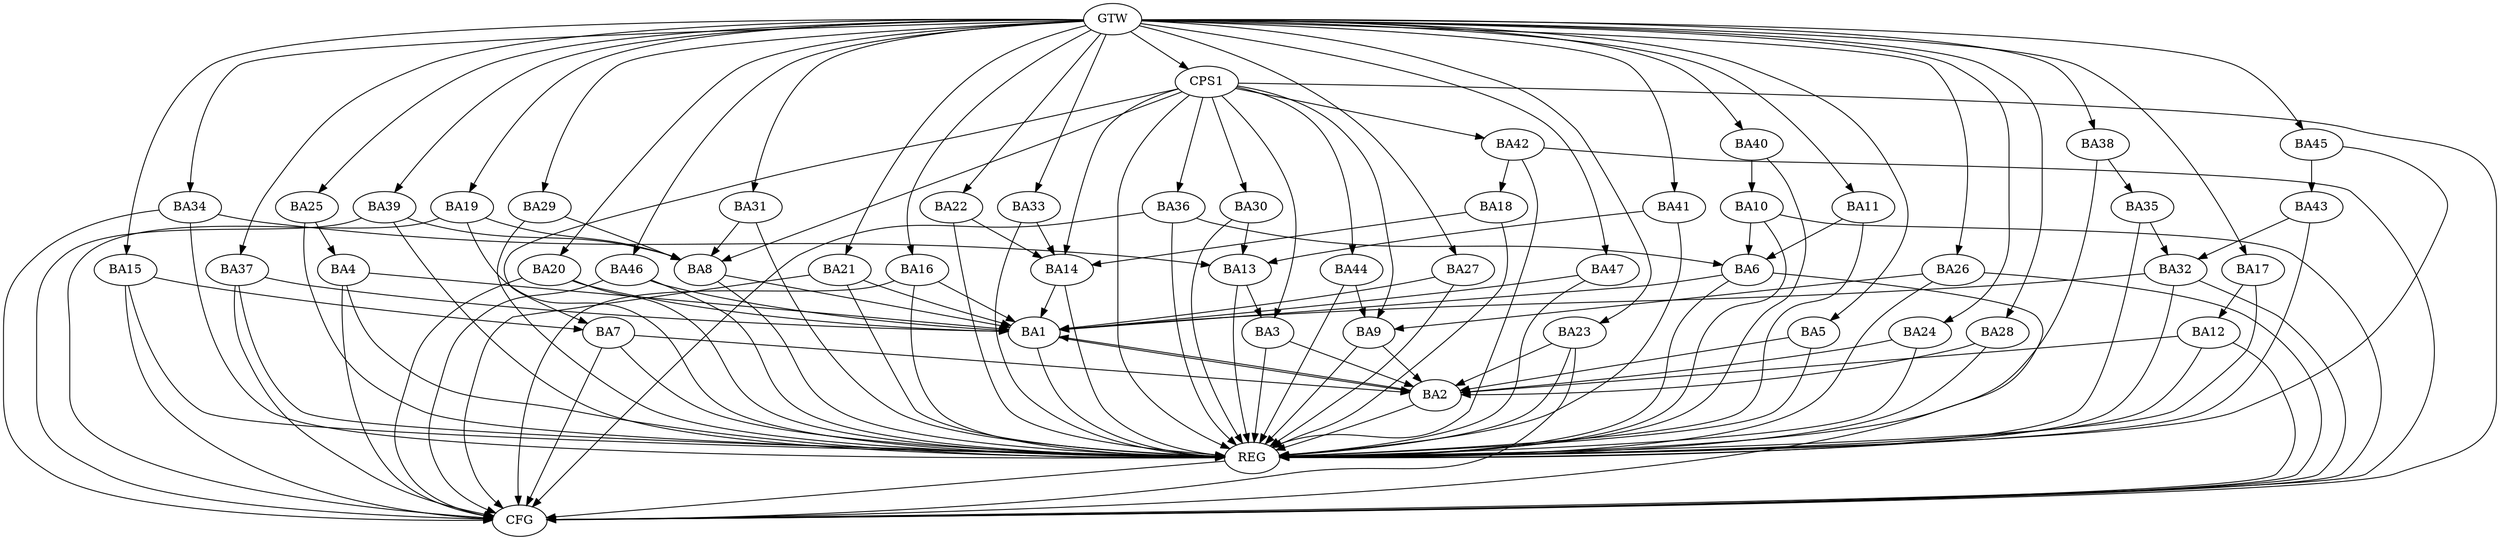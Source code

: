 strict digraph G {
  BA1 [ label="BA1" ];
  BA2 [ label="BA2" ];
  BA3 [ label="BA3" ];
  BA4 [ label="BA4" ];
  BA5 [ label="BA5" ];
  BA6 [ label="BA6" ];
  BA7 [ label="BA7" ];
  BA8 [ label="BA8" ];
  BA9 [ label="BA9" ];
  BA10 [ label="BA10" ];
  BA11 [ label="BA11" ];
  BA12 [ label="BA12" ];
  BA13 [ label="BA13" ];
  BA14 [ label="BA14" ];
  BA15 [ label="BA15" ];
  BA16 [ label="BA16" ];
  BA17 [ label="BA17" ];
  BA18 [ label="BA18" ];
  BA19 [ label="BA19" ];
  BA20 [ label="BA20" ];
  BA21 [ label="BA21" ];
  BA22 [ label="BA22" ];
  BA23 [ label="BA23" ];
  BA24 [ label="BA24" ];
  BA25 [ label="BA25" ];
  BA26 [ label="BA26" ];
  BA27 [ label="BA27" ];
  BA28 [ label="BA28" ];
  BA29 [ label="BA29" ];
  BA30 [ label="BA30" ];
  BA31 [ label="BA31" ];
  BA32 [ label="BA32" ];
  BA33 [ label="BA33" ];
  BA34 [ label="BA34" ];
  BA35 [ label="BA35" ];
  BA36 [ label="BA36" ];
  BA37 [ label="BA37" ];
  BA38 [ label="BA38" ];
  BA39 [ label="BA39" ];
  BA40 [ label="BA40" ];
  BA41 [ label="BA41" ];
  BA42 [ label="BA42" ];
  BA43 [ label="BA43" ];
  BA44 [ label="BA44" ];
  BA45 [ label="BA45" ];
  BA46 [ label="BA46" ];
  BA47 [ label="BA47" ];
  CPS1 [ label="CPS1" ];
  GTW [ label="GTW" ];
  REG [ label="REG" ];
  CFG [ label="CFG" ];
  BA1 -> BA2;
  BA2 -> BA1;
  BA3 -> BA2;
  BA4 -> BA1;
  BA5 -> BA2;
  BA6 -> BA1;
  BA7 -> BA2;
  BA8 -> BA1;
  BA9 -> BA2;
  BA10 -> BA6;
  BA11 -> BA6;
  BA12 -> BA2;
  BA13 -> BA3;
  BA14 -> BA1;
  BA15 -> BA7;
  BA16 -> BA1;
  BA17 -> BA12;
  BA18 -> BA14;
  BA19 -> BA8;
  BA20 -> BA1;
  BA21 -> BA1;
  BA22 -> BA14;
  BA23 -> BA2;
  BA24 -> BA2;
  BA25 -> BA4;
  BA26 -> BA9;
  BA27 -> BA1;
  BA28 -> BA2;
  BA29 -> BA8;
  BA30 -> BA13;
  BA31 -> BA8;
  BA32 -> BA1;
  BA33 -> BA14;
  BA34 -> BA13;
  BA35 -> BA32;
  BA36 -> BA6;
  BA37 -> BA1;
  BA38 -> BA35;
  BA39 -> BA8;
  BA40 -> BA10;
  BA41 -> BA13;
  BA42 -> BA18;
  BA43 -> BA32;
  BA44 -> BA9;
  BA45 -> BA43;
  BA46 -> BA1;
  BA47 -> BA1;
  CPS1 -> BA9;
  CPS1 -> BA8;
  CPS1 -> BA42;
  CPS1 -> BA3;
  CPS1 -> BA30;
  CPS1 -> BA7;
  CPS1 -> BA14;
  CPS1 -> BA36;
  CPS1 -> BA44;
  GTW -> BA5;
  GTW -> BA11;
  GTW -> BA15;
  GTW -> BA16;
  GTW -> BA17;
  GTW -> BA19;
  GTW -> BA20;
  GTW -> BA21;
  GTW -> BA22;
  GTW -> BA23;
  GTW -> BA24;
  GTW -> BA25;
  GTW -> BA26;
  GTW -> BA27;
  GTW -> BA28;
  GTW -> BA29;
  GTW -> BA31;
  GTW -> BA33;
  GTW -> BA34;
  GTW -> BA37;
  GTW -> BA38;
  GTW -> BA39;
  GTW -> BA40;
  GTW -> BA41;
  GTW -> BA45;
  GTW -> BA46;
  GTW -> BA47;
  GTW -> CPS1;
  BA1 -> REG;
  BA2 -> REG;
  BA3 -> REG;
  BA4 -> REG;
  BA5 -> REG;
  BA6 -> REG;
  BA7 -> REG;
  BA8 -> REG;
  BA9 -> REG;
  BA10 -> REG;
  BA11 -> REG;
  BA12 -> REG;
  BA13 -> REG;
  BA14 -> REG;
  BA15 -> REG;
  BA16 -> REG;
  BA17 -> REG;
  BA18 -> REG;
  BA19 -> REG;
  BA20 -> REG;
  BA21 -> REG;
  BA22 -> REG;
  BA23 -> REG;
  BA24 -> REG;
  BA25 -> REG;
  BA26 -> REG;
  BA27 -> REG;
  BA28 -> REG;
  BA29 -> REG;
  BA30 -> REG;
  BA31 -> REG;
  BA32 -> REG;
  BA33 -> REG;
  BA34 -> REG;
  BA35 -> REG;
  BA36 -> REG;
  BA37 -> REG;
  BA38 -> REG;
  BA39 -> REG;
  BA40 -> REG;
  BA41 -> REG;
  BA42 -> REG;
  BA43 -> REG;
  BA44 -> REG;
  BA45 -> REG;
  BA46 -> REG;
  BA47 -> REG;
  CPS1 -> REG;
  BA21 -> CFG;
  BA16 -> CFG;
  BA32 -> CFG;
  BA37 -> CFG;
  BA6 -> CFG;
  BA39 -> CFG;
  BA23 -> CFG;
  BA34 -> CFG;
  CPS1 -> CFG;
  BA15 -> CFG;
  BA26 -> CFG;
  BA12 -> CFG;
  BA10 -> CFG;
  BA20 -> CFG;
  BA42 -> CFG;
  BA19 -> CFG;
  BA7 -> CFG;
  BA46 -> CFG;
  BA4 -> CFG;
  BA36 -> CFG;
  REG -> CFG;
}
